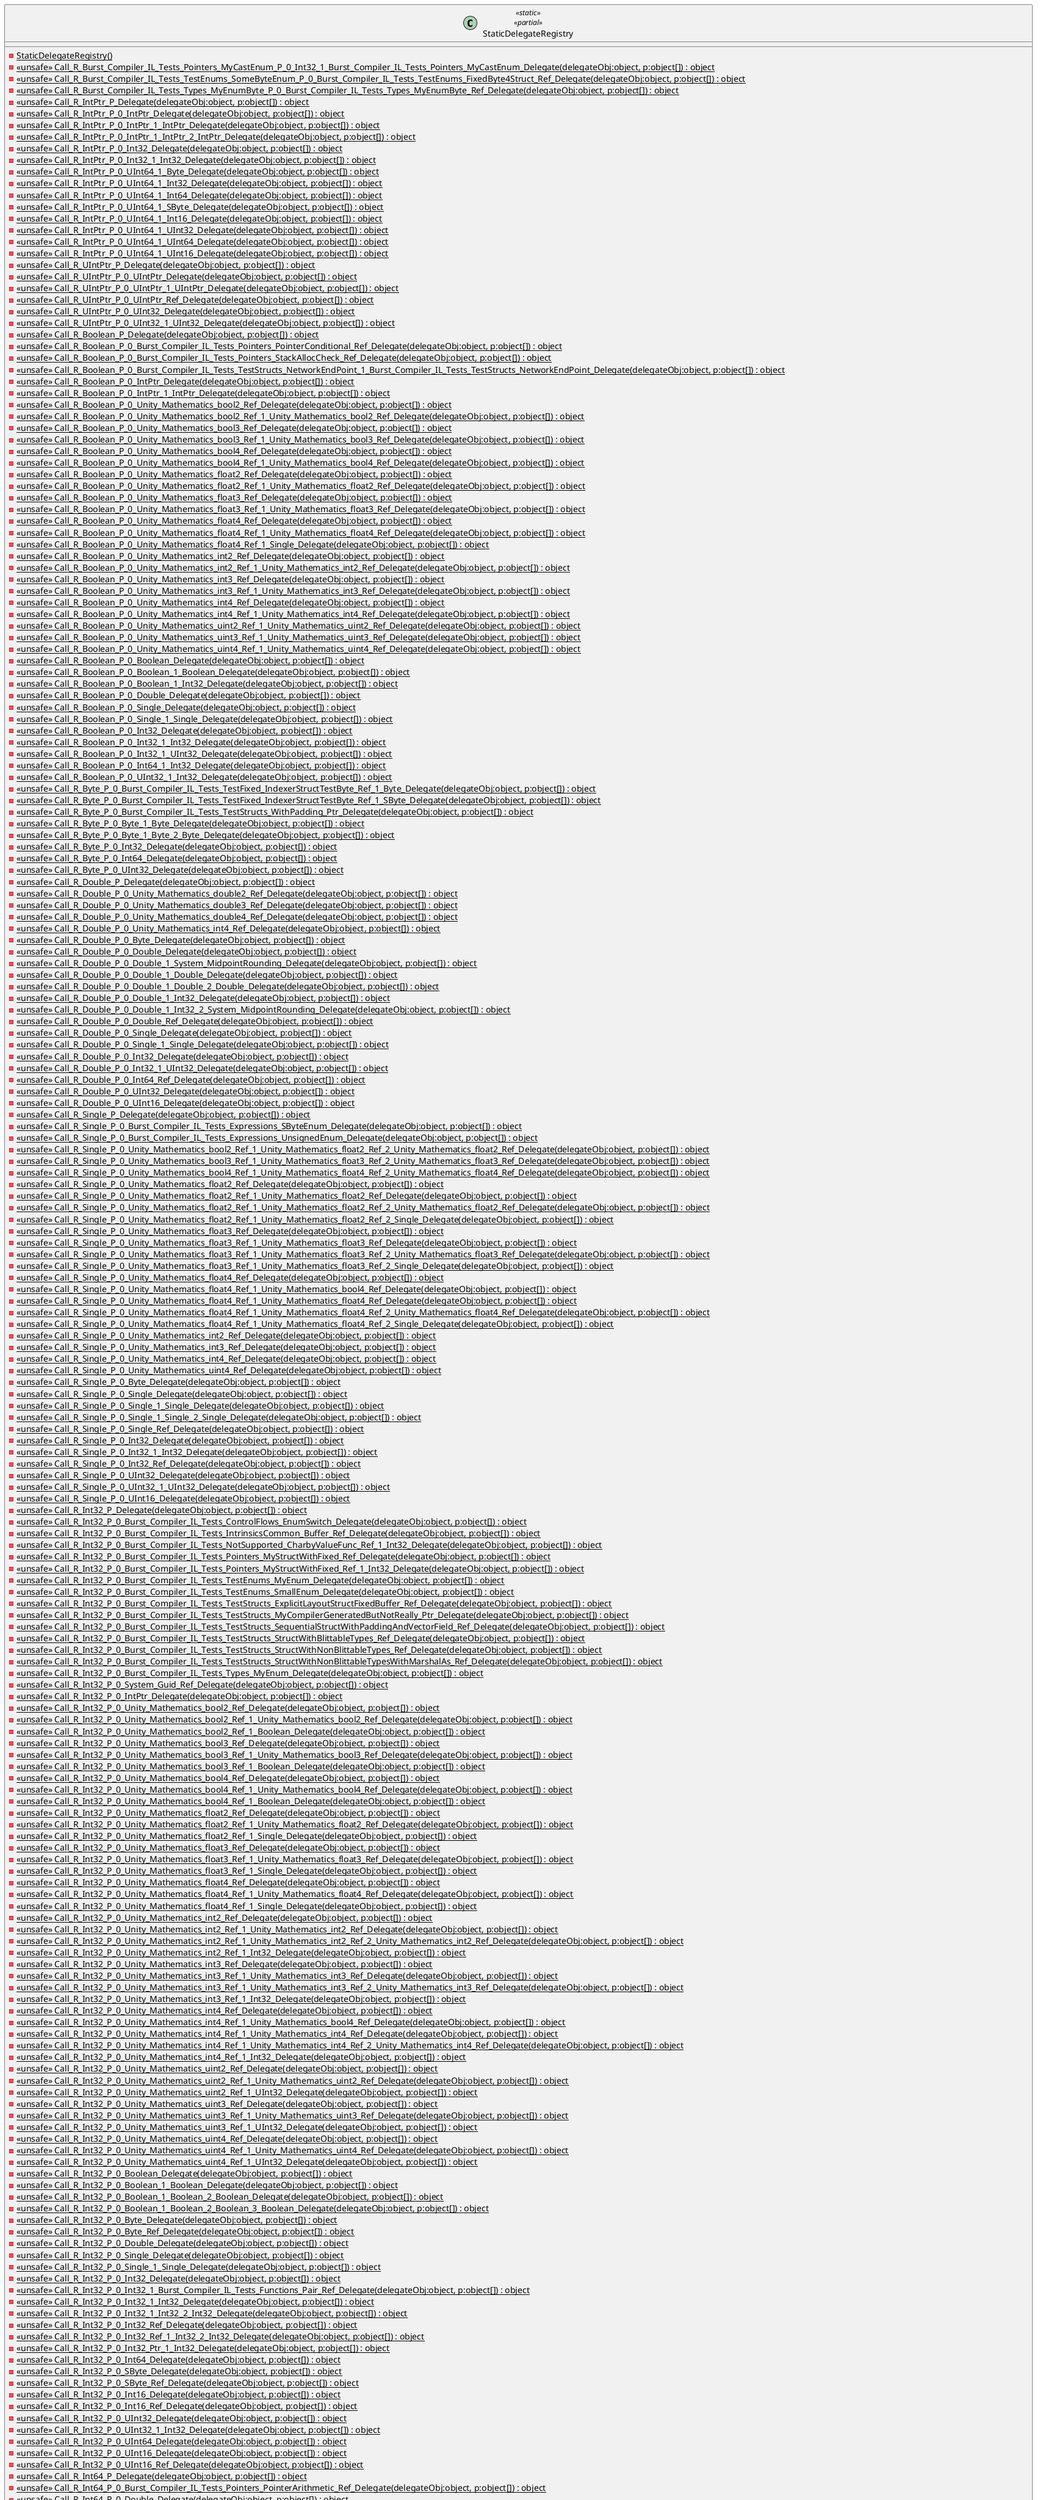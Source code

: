 @startuml
class StaticDelegateRegistry <<static>> <<partial>> {
    {static} - StaticDelegateRegistry()
    - <<unsafe>> {static} Call_R_Burst_Compiler_IL_Tests_Pointers_MyCastEnum_P_0_Int32_1_Burst_Compiler_IL_Tests_Pointers_MyCastEnum_Delegate(delegateObj:object, p:object[]) : object
    - <<unsafe>> {static} Call_R_Burst_Compiler_IL_Tests_TestEnums_SomeByteEnum_P_0_Burst_Compiler_IL_Tests_TestEnums_FixedByte4Struct_Ref_Delegate(delegateObj:object, p:object[]) : object
    - <<unsafe>> {static} Call_R_Burst_Compiler_IL_Tests_Types_MyEnumByte_P_0_Burst_Compiler_IL_Tests_Types_MyEnumByte_Ref_Delegate(delegateObj:object, p:object[]) : object
    - <<unsafe>> {static} Call_R_IntPtr_P_Delegate(delegateObj:object, p:object[]) : object
    - <<unsafe>> {static} Call_R_IntPtr_P_0_IntPtr_Delegate(delegateObj:object, p:object[]) : object
    - <<unsafe>> {static} Call_R_IntPtr_P_0_IntPtr_1_IntPtr_Delegate(delegateObj:object, p:object[]) : object
    - <<unsafe>> {static} Call_R_IntPtr_P_0_IntPtr_1_IntPtr_2_IntPtr_Delegate(delegateObj:object, p:object[]) : object
    - <<unsafe>> {static} Call_R_IntPtr_P_0_Int32_Delegate(delegateObj:object, p:object[]) : object
    - <<unsafe>> {static} Call_R_IntPtr_P_0_Int32_1_Int32_Delegate(delegateObj:object, p:object[]) : object
    - <<unsafe>> {static} Call_R_IntPtr_P_0_UInt64_1_Byte_Delegate(delegateObj:object, p:object[]) : object
    - <<unsafe>> {static} Call_R_IntPtr_P_0_UInt64_1_Int32_Delegate(delegateObj:object, p:object[]) : object
    - <<unsafe>> {static} Call_R_IntPtr_P_0_UInt64_1_Int64_Delegate(delegateObj:object, p:object[]) : object
    - <<unsafe>> {static} Call_R_IntPtr_P_0_UInt64_1_SByte_Delegate(delegateObj:object, p:object[]) : object
    - <<unsafe>> {static} Call_R_IntPtr_P_0_UInt64_1_Int16_Delegate(delegateObj:object, p:object[]) : object
    - <<unsafe>> {static} Call_R_IntPtr_P_0_UInt64_1_UInt32_Delegate(delegateObj:object, p:object[]) : object
    - <<unsafe>> {static} Call_R_IntPtr_P_0_UInt64_1_UInt64_Delegate(delegateObj:object, p:object[]) : object
    - <<unsafe>> {static} Call_R_IntPtr_P_0_UInt64_1_UInt16_Delegate(delegateObj:object, p:object[]) : object
    - <<unsafe>> {static} Call_R_UIntPtr_P_Delegate(delegateObj:object, p:object[]) : object
    - <<unsafe>> {static} Call_R_UIntPtr_P_0_UIntPtr_Delegate(delegateObj:object, p:object[]) : object
    - <<unsafe>> {static} Call_R_UIntPtr_P_0_UIntPtr_1_UIntPtr_Delegate(delegateObj:object, p:object[]) : object
    - <<unsafe>> {static} Call_R_UIntPtr_P_0_UIntPtr_Ref_Delegate(delegateObj:object, p:object[]) : object
    - <<unsafe>> {static} Call_R_UIntPtr_P_0_UInt32_Delegate(delegateObj:object, p:object[]) : object
    - <<unsafe>> {static} Call_R_UIntPtr_P_0_UInt32_1_UInt32_Delegate(delegateObj:object, p:object[]) : object
    - <<unsafe>> {static} Call_R_Boolean_P_Delegate(delegateObj:object, p:object[]) : object
    - <<unsafe>> {static} Call_R_Boolean_P_0_Burst_Compiler_IL_Tests_Pointers_PointerConditional_Ref_Delegate(delegateObj:object, p:object[]) : object
    - <<unsafe>> {static} Call_R_Boolean_P_0_Burst_Compiler_IL_Tests_Pointers_StackAllocCheck_Ref_Delegate(delegateObj:object, p:object[]) : object
    - <<unsafe>> {static} Call_R_Boolean_P_0_Burst_Compiler_IL_Tests_TestStructs_NetworkEndPoint_1_Burst_Compiler_IL_Tests_TestStructs_NetworkEndPoint_Delegate(delegateObj:object, p:object[]) : object
    - <<unsafe>> {static} Call_R_Boolean_P_0_IntPtr_Delegate(delegateObj:object, p:object[]) : object
    - <<unsafe>> {static} Call_R_Boolean_P_0_IntPtr_1_IntPtr_Delegate(delegateObj:object, p:object[]) : object
    - <<unsafe>> {static} Call_R_Boolean_P_0_Unity_Mathematics_bool2_Ref_Delegate(delegateObj:object, p:object[]) : object
    - <<unsafe>> {static} Call_R_Boolean_P_0_Unity_Mathematics_bool2_Ref_1_Unity_Mathematics_bool2_Ref_Delegate(delegateObj:object, p:object[]) : object
    - <<unsafe>> {static} Call_R_Boolean_P_0_Unity_Mathematics_bool3_Ref_Delegate(delegateObj:object, p:object[]) : object
    - <<unsafe>> {static} Call_R_Boolean_P_0_Unity_Mathematics_bool3_Ref_1_Unity_Mathematics_bool3_Ref_Delegate(delegateObj:object, p:object[]) : object
    - <<unsafe>> {static} Call_R_Boolean_P_0_Unity_Mathematics_bool4_Ref_Delegate(delegateObj:object, p:object[]) : object
    - <<unsafe>> {static} Call_R_Boolean_P_0_Unity_Mathematics_bool4_Ref_1_Unity_Mathematics_bool4_Ref_Delegate(delegateObj:object, p:object[]) : object
    - <<unsafe>> {static} Call_R_Boolean_P_0_Unity_Mathematics_float2_Ref_Delegate(delegateObj:object, p:object[]) : object
    - <<unsafe>> {static} Call_R_Boolean_P_0_Unity_Mathematics_float2_Ref_1_Unity_Mathematics_float2_Ref_Delegate(delegateObj:object, p:object[]) : object
    - <<unsafe>> {static} Call_R_Boolean_P_0_Unity_Mathematics_float3_Ref_Delegate(delegateObj:object, p:object[]) : object
    - <<unsafe>> {static} Call_R_Boolean_P_0_Unity_Mathematics_float3_Ref_1_Unity_Mathematics_float3_Ref_Delegate(delegateObj:object, p:object[]) : object
    - <<unsafe>> {static} Call_R_Boolean_P_0_Unity_Mathematics_float4_Ref_Delegate(delegateObj:object, p:object[]) : object
    - <<unsafe>> {static} Call_R_Boolean_P_0_Unity_Mathematics_float4_Ref_1_Unity_Mathematics_float4_Ref_Delegate(delegateObj:object, p:object[]) : object
    - <<unsafe>> {static} Call_R_Boolean_P_0_Unity_Mathematics_float4_Ref_1_Single_Delegate(delegateObj:object, p:object[]) : object
    - <<unsafe>> {static} Call_R_Boolean_P_0_Unity_Mathematics_int2_Ref_Delegate(delegateObj:object, p:object[]) : object
    - <<unsafe>> {static} Call_R_Boolean_P_0_Unity_Mathematics_int2_Ref_1_Unity_Mathematics_int2_Ref_Delegate(delegateObj:object, p:object[]) : object
    - <<unsafe>> {static} Call_R_Boolean_P_0_Unity_Mathematics_int3_Ref_Delegate(delegateObj:object, p:object[]) : object
    - <<unsafe>> {static} Call_R_Boolean_P_0_Unity_Mathematics_int3_Ref_1_Unity_Mathematics_int3_Ref_Delegate(delegateObj:object, p:object[]) : object
    - <<unsafe>> {static} Call_R_Boolean_P_0_Unity_Mathematics_int4_Ref_Delegate(delegateObj:object, p:object[]) : object
    - <<unsafe>> {static} Call_R_Boolean_P_0_Unity_Mathematics_int4_Ref_1_Unity_Mathematics_int4_Ref_Delegate(delegateObj:object, p:object[]) : object
    - <<unsafe>> {static} Call_R_Boolean_P_0_Unity_Mathematics_uint2_Ref_1_Unity_Mathematics_uint2_Ref_Delegate(delegateObj:object, p:object[]) : object
    - <<unsafe>> {static} Call_R_Boolean_P_0_Unity_Mathematics_uint3_Ref_1_Unity_Mathematics_uint3_Ref_Delegate(delegateObj:object, p:object[]) : object
    - <<unsafe>> {static} Call_R_Boolean_P_0_Unity_Mathematics_uint4_Ref_1_Unity_Mathematics_uint4_Ref_Delegate(delegateObj:object, p:object[]) : object
    - <<unsafe>> {static} Call_R_Boolean_P_0_Boolean_Delegate(delegateObj:object, p:object[]) : object
    - <<unsafe>> {static} Call_R_Boolean_P_0_Boolean_1_Boolean_Delegate(delegateObj:object, p:object[]) : object
    - <<unsafe>> {static} Call_R_Boolean_P_0_Boolean_1_Int32_Delegate(delegateObj:object, p:object[]) : object
    - <<unsafe>> {static} Call_R_Boolean_P_0_Double_Delegate(delegateObj:object, p:object[]) : object
    - <<unsafe>> {static} Call_R_Boolean_P_0_Single_Delegate(delegateObj:object, p:object[]) : object
    - <<unsafe>> {static} Call_R_Boolean_P_0_Single_1_Single_Delegate(delegateObj:object, p:object[]) : object
    - <<unsafe>> {static} Call_R_Boolean_P_0_Int32_Delegate(delegateObj:object, p:object[]) : object
    - <<unsafe>> {static} Call_R_Boolean_P_0_Int32_1_Int32_Delegate(delegateObj:object, p:object[]) : object
    - <<unsafe>> {static} Call_R_Boolean_P_0_Int32_1_UInt32_Delegate(delegateObj:object, p:object[]) : object
    - <<unsafe>> {static} Call_R_Boolean_P_0_Int64_1_Int32_Delegate(delegateObj:object, p:object[]) : object
    - <<unsafe>> {static} Call_R_Boolean_P_0_UInt32_1_Int32_Delegate(delegateObj:object, p:object[]) : object
    - <<unsafe>> {static} Call_R_Byte_P_0_Burst_Compiler_IL_Tests_TestFixed_IndexerStructTestByte_Ref_1_Byte_Delegate(delegateObj:object, p:object[]) : object
    - <<unsafe>> {static} Call_R_Byte_P_0_Burst_Compiler_IL_Tests_TestFixed_IndexerStructTestByte_Ref_1_SByte_Delegate(delegateObj:object, p:object[]) : object
    - <<unsafe>> {static} Call_R_Byte_P_0_Burst_Compiler_IL_Tests_TestStructs_WithPadding_Ptr_Delegate(delegateObj:object, p:object[]) : object
    - <<unsafe>> {static} Call_R_Byte_P_0_Byte_1_Byte_Delegate(delegateObj:object, p:object[]) : object
    - <<unsafe>> {static} Call_R_Byte_P_0_Byte_1_Byte_2_Byte_Delegate(delegateObj:object, p:object[]) : object
    - <<unsafe>> {static} Call_R_Byte_P_0_Int32_Delegate(delegateObj:object, p:object[]) : object
    - <<unsafe>> {static} Call_R_Byte_P_0_Int64_Delegate(delegateObj:object, p:object[]) : object
    - <<unsafe>> {static} Call_R_Byte_P_0_UInt32_Delegate(delegateObj:object, p:object[]) : object
    - <<unsafe>> {static} Call_R_Double_P_Delegate(delegateObj:object, p:object[]) : object
    - <<unsafe>> {static} Call_R_Double_P_0_Unity_Mathematics_double2_Ref_Delegate(delegateObj:object, p:object[]) : object
    - <<unsafe>> {static} Call_R_Double_P_0_Unity_Mathematics_double3_Ref_Delegate(delegateObj:object, p:object[]) : object
    - <<unsafe>> {static} Call_R_Double_P_0_Unity_Mathematics_double4_Ref_Delegate(delegateObj:object, p:object[]) : object
    - <<unsafe>> {static} Call_R_Double_P_0_Unity_Mathematics_int4_Ref_Delegate(delegateObj:object, p:object[]) : object
    - <<unsafe>> {static} Call_R_Double_P_0_Byte_Delegate(delegateObj:object, p:object[]) : object
    - <<unsafe>> {static} Call_R_Double_P_0_Double_Delegate(delegateObj:object, p:object[]) : object
    - <<unsafe>> {static} Call_R_Double_P_0_Double_1_System_MidpointRounding_Delegate(delegateObj:object, p:object[]) : object
    - <<unsafe>> {static} Call_R_Double_P_0_Double_1_Double_Delegate(delegateObj:object, p:object[]) : object
    - <<unsafe>> {static} Call_R_Double_P_0_Double_1_Double_2_Double_Delegate(delegateObj:object, p:object[]) : object
    - <<unsafe>> {static} Call_R_Double_P_0_Double_1_Int32_Delegate(delegateObj:object, p:object[]) : object
    - <<unsafe>> {static} Call_R_Double_P_0_Double_1_Int32_2_System_MidpointRounding_Delegate(delegateObj:object, p:object[]) : object
    - <<unsafe>> {static} Call_R_Double_P_0_Double_Ref_Delegate(delegateObj:object, p:object[]) : object
    - <<unsafe>> {static} Call_R_Double_P_0_Single_Delegate(delegateObj:object, p:object[]) : object
    - <<unsafe>> {static} Call_R_Double_P_0_Single_1_Single_Delegate(delegateObj:object, p:object[]) : object
    - <<unsafe>> {static} Call_R_Double_P_0_Int32_Delegate(delegateObj:object, p:object[]) : object
    - <<unsafe>> {static} Call_R_Double_P_0_Int32_1_UInt32_Delegate(delegateObj:object, p:object[]) : object
    - <<unsafe>> {static} Call_R_Double_P_0_Int64_Ref_Delegate(delegateObj:object, p:object[]) : object
    - <<unsafe>> {static} Call_R_Double_P_0_UInt32_Delegate(delegateObj:object, p:object[]) : object
    - <<unsafe>> {static} Call_R_Double_P_0_UInt16_Delegate(delegateObj:object, p:object[]) : object
    - <<unsafe>> {static} Call_R_Single_P_Delegate(delegateObj:object, p:object[]) : object
    - <<unsafe>> {static} Call_R_Single_P_0_Burst_Compiler_IL_Tests_Expressions_SByteEnum_Delegate(delegateObj:object, p:object[]) : object
    - <<unsafe>> {static} Call_R_Single_P_0_Burst_Compiler_IL_Tests_Expressions_UnsignedEnum_Delegate(delegateObj:object, p:object[]) : object
    - <<unsafe>> {static} Call_R_Single_P_0_Unity_Mathematics_bool2_Ref_1_Unity_Mathematics_float2_Ref_2_Unity_Mathematics_float2_Ref_Delegate(delegateObj:object, p:object[]) : object
    - <<unsafe>> {static} Call_R_Single_P_0_Unity_Mathematics_bool3_Ref_1_Unity_Mathematics_float3_Ref_2_Unity_Mathematics_float3_Ref_Delegate(delegateObj:object, p:object[]) : object
    - <<unsafe>> {static} Call_R_Single_P_0_Unity_Mathematics_bool4_Ref_1_Unity_Mathematics_float4_Ref_2_Unity_Mathematics_float4_Ref_Delegate(delegateObj:object, p:object[]) : object
    - <<unsafe>> {static} Call_R_Single_P_0_Unity_Mathematics_float2_Ref_Delegate(delegateObj:object, p:object[]) : object
    - <<unsafe>> {static} Call_R_Single_P_0_Unity_Mathematics_float2_Ref_1_Unity_Mathematics_float2_Ref_Delegate(delegateObj:object, p:object[]) : object
    - <<unsafe>> {static} Call_R_Single_P_0_Unity_Mathematics_float2_Ref_1_Unity_Mathematics_float2_Ref_2_Unity_Mathematics_float2_Ref_Delegate(delegateObj:object, p:object[]) : object
    - <<unsafe>> {static} Call_R_Single_P_0_Unity_Mathematics_float2_Ref_1_Unity_Mathematics_float2_Ref_2_Single_Delegate(delegateObj:object, p:object[]) : object
    - <<unsafe>> {static} Call_R_Single_P_0_Unity_Mathematics_float3_Ref_Delegate(delegateObj:object, p:object[]) : object
    - <<unsafe>> {static} Call_R_Single_P_0_Unity_Mathematics_float3_Ref_1_Unity_Mathematics_float3_Ref_Delegate(delegateObj:object, p:object[]) : object
    - <<unsafe>> {static} Call_R_Single_P_0_Unity_Mathematics_float3_Ref_1_Unity_Mathematics_float3_Ref_2_Unity_Mathematics_float3_Ref_Delegate(delegateObj:object, p:object[]) : object
    - <<unsafe>> {static} Call_R_Single_P_0_Unity_Mathematics_float3_Ref_1_Unity_Mathematics_float3_Ref_2_Single_Delegate(delegateObj:object, p:object[]) : object
    - <<unsafe>> {static} Call_R_Single_P_0_Unity_Mathematics_float4_Ref_Delegate(delegateObj:object, p:object[]) : object
    - <<unsafe>> {static} Call_R_Single_P_0_Unity_Mathematics_float4_Ref_1_Unity_Mathematics_bool4_Ref_Delegate(delegateObj:object, p:object[]) : object
    - <<unsafe>> {static} Call_R_Single_P_0_Unity_Mathematics_float4_Ref_1_Unity_Mathematics_float4_Ref_Delegate(delegateObj:object, p:object[]) : object
    - <<unsafe>> {static} Call_R_Single_P_0_Unity_Mathematics_float4_Ref_1_Unity_Mathematics_float4_Ref_2_Unity_Mathematics_float4_Ref_Delegate(delegateObj:object, p:object[]) : object
    - <<unsafe>> {static} Call_R_Single_P_0_Unity_Mathematics_float4_Ref_1_Unity_Mathematics_float4_Ref_2_Single_Delegate(delegateObj:object, p:object[]) : object
    - <<unsafe>> {static} Call_R_Single_P_0_Unity_Mathematics_int2_Ref_Delegate(delegateObj:object, p:object[]) : object
    - <<unsafe>> {static} Call_R_Single_P_0_Unity_Mathematics_int3_Ref_Delegate(delegateObj:object, p:object[]) : object
    - <<unsafe>> {static} Call_R_Single_P_0_Unity_Mathematics_int4_Ref_Delegate(delegateObj:object, p:object[]) : object
    - <<unsafe>> {static} Call_R_Single_P_0_Unity_Mathematics_uint4_Ref_Delegate(delegateObj:object, p:object[]) : object
    - <<unsafe>> {static} Call_R_Single_P_0_Byte_Delegate(delegateObj:object, p:object[]) : object
    - <<unsafe>> {static} Call_R_Single_P_0_Single_Delegate(delegateObj:object, p:object[]) : object
    - <<unsafe>> {static} Call_R_Single_P_0_Single_1_Single_Delegate(delegateObj:object, p:object[]) : object
    - <<unsafe>> {static} Call_R_Single_P_0_Single_1_Single_2_Single_Delegate(delegateObj:object, p:object[]) : object
    - <<unsafe>> {static} Call_R_Single_P_0_Single_Ref_Delegate(delegateObj:object, p:object[]) : object
    - <<unsafe>> {static} Call_R_Single_P_0_Int32_Delegate(delegateObj:object, p:object[]) : object
    - <<unsafe>> {static} Call_R_Single_P_0_Int32_1_Int32_Delegate(delegateObj:object, p:object[]) : object
    - <<unsafe>> {static} Call_R_Single_P_0_Int32_Ref_Delegate(delegateObj:object, p:object[]) : object
    - <<unsafe>> {static} Call_R_Single_P_0_UInt32_Delegate(delegateObj:object, p:object[]) : object
    - <<unsafe>> {static} Call_R_Single_P_0_UInt32_1_UInt32_Delegate(delegateObj:object, p:object[]) : object
    - <<unsafe>> {static} Call_R_Single_P_0_UInt16_Delegate(delegateObj:object, p:object[]) : object
    - <<unsafe>> {static} Call_R_Int32_P_Delegate(delegateObj:object, p:object[]) : object
    - <<unsafe>> {static} Call_R_Int32_P_0_Burst_Compiler_IL_Tests_ControlFlows_EnumSwitch_Delegate(delegateObj:object, p:object[]) : object
    - <<unsafe>> {static} Call_R_Int32_P_0_Burst_Compiler_IL_Tests_IntrinsicsCommon_Buffer_Ref_Delegate(delegateObj:object, p:object[]) : object
    - <<unsafe>> {static} Call_R_Int32_P_0_Burst_Compiler_IL_Tests_NotSupported_CharbyValueFunc_Ref_1_Int32_Delegate(delegateObj:object, p:object[]) : object
    - <<unsafe>> {static} Call_R_Int32_P_0_Burst_Compiler_IL_Tests_Pointers_MyStructWithFixed_Ref_Delegate(delegateObj:object, p:object[]) : object
    - <<unsafe>> {static} Call_R_Int32_P_0_Burst_Compiler_IL_Tests_Pointers_MyStructWithFixed_Ref_1_Int32_Delegate(delegateObj:object, p:object[]) : object
    - <<unsafe>> {static} Call_R_Int32_P_0_Burst_Compiler_IL_Tests_TestEnums_MyEnum_Delegate(delegateObj:object, p:object[]) : object
    - <<unsafe>> {static} Call_R_Int32_P_0_Burst_Compiler_IL_Tests_TestEnums_SmallEnum_Delegate(delegateObj:object, p:object[]) : object
    - <<unsafe>> {static} Call_R_Int32_P_0_Burst_Compiler_IL_Tests_TestStructs_ExplicitLayoutStructFixedBuffer_Ref_Delegate(delegateObj:object, p:object[]) : object
    - <<unsafe>> {static} Call_R_Int32_P_0_Burst_Compiler_IL_Tests_TestStructs_MyCompilerGeneratedButNotReally_Ptr_Delegate(delegateObj:object, p:object[]) : object
    - <<unsafe>> {static} Call_R_Int32_P_0_Burst_Compiler_IL_Tests_TestStructs_SequentialStructWithPaddingAndVectorField_Ref_Delegate(delegateObj:object, p:object[]) : object
    - <<unsafe>> {static} Call_R_Int32_P_0_Burst_Compiler_IL_Tests_TestStructs_StructWithBlittableTypes_Ref_Delegate(delegateObj:object, p:object[]) : object
    - <<unsafe>> {static} Call_R_Int32_P_0_Burst_Compiler_IL_Tests_TestStructs_StructWithNonBlittableTypes_Ref_Delegate(delegateObj:object, p:object[]) : object
    - <<unsafe>> {static} Call_R_Int32_P_0_Burst_Compiler_IL_Tests_TestStructs_StructWithNonBlittableTypesWithMarshalAs_Ref_Delegate(delegateObj:object, p:object[]) : object
    - <<unsafe>> {static} Call_R_Int32_P_0_Burst_Compiler_IL_Tests_Types_MyEnum_Delegate(delegateObj:object, p:object[]) : object
    - <<unsafe>> {static} Call_R_Int32_P_0_System_Guid_Ref_Delegate(delegateObj:object, p:object[]) : object
    - <<unsafe>> {static} Call_R_Int32_P_0_IntPtr_Delegate(delegateObj:object, p:object[]) : object
    - <<unsafe>> {static} Call_R_Int32_P_0_Unity_Mathematics_bool2_Ref_Delegate(delegateObj:object, p:object[]) : object
    - <<unsafe>> {static} Call_R_Int32_P_0_Unity_Mathematics_bool2_Ref_1_Unity_Mathematics_bool2_Ref_Delegate(delegateObj:object, p:object[]) : object
    - <<unsafe>> {static} Call_R_Int32_P_0_Unity_Mathematics_bool2_Ref_1_Boolean_Delegate(delegateObj:object, p:object[]) : object
    - <<unsafe>> {static} Call_R_Int32_P_0_Unity_Mathematics_bool3_Ref_Delegate(delegateObj:object, p:object[]) : object
    - <<unsafe>> {static} Call_R_Int32_P_0_Unity_Mathematics_bool3_Ref_1_Unity_Mathematics_bool3_Ref_Delegate(delegateObj:object, p:object[]) : object
    - <<unsafe>> {static} Call_R_Int32_P_0_Unity_Mathematics_bool3_Ref_1_Boolean_Delegate(delegateObj:object, p:object[]) : object
    - <<unsafe>> {static} Call_R_Int32_P_0_Unity_Mathematics_bool4_Ref_Delegate(delegateObj:object, p:object[]) : object
    - <<unsafe>> {static} Call_R_Int32_P_0_Unity_Mathematics_bool4_Ref_1_Unity_Mathematics_bool4_Ref_Delegate(delegateObj:object, p:object[]) : object
    - <<unsafe>> {static} Call_R_Int32_P_0_Unity_Mathematics_bool4_Ref_1_Boolean_Delegate(delegateObj:object, p:object[]) : object
    - <<unsafe>> {static} Call_R_Int32_P_0_Unity_Mathematics_float2_Ref_Delegate(delegateObj:object, p:object[]) : object
    - <<unsafe>> {static} Call_R_Int32_P_0_Unity_Mathematics_float2_Ref_1_Unity_Mathematics_float2_Ref_Delegate(delegateObj:object, p:object[]) : object
    - <<unsafe>> {static} Call_R_Int32_P_0_Unity_Mathematics_float2_Ref_1_Single_Delegate(delegateObj:object, p:object[]) : object
    - <<unsafe>> {static} Call_R_Int32_P_0_Unity_Mathematics_float3_Ref_Delegate(delegateObj:object, p:object[]) : object
    - <<unsafe>> {static} Call_R_Int32_P_0_Unity_Mathematics_float3_Ref_1_Unity_Mathematics_float3_Ref_Delegate(delegateObj:object, p:object[]) : object
    - <<unsafe>> {static} Call_R_Int32_P_0_Unity_Mathematics_float3_Ref_1_Single_Delegate(delegateObj:object, p:object[]) : object
    - <<unsafe>> {static} Call_R_Int32_P_0_Unity_Mathematics_float4_Ref_Delegate(delegateObj:object, p:object[]) : object
    - <<unsafe>> {static} Call_R_Int32_P_0_Unity_Mathematics_float4_Ref_1_Unity_Mathematics_float4_Ref_Delegate(delegateObj:object, p:object[]) : object
    - <<unsafe>> {static} Call_R_Int32_P_0_Unity_Mathematics_float4_Ref_1_Single_Delegate(delegateObj:object, p:object[]) : object
    - <<unsafe>> {static} Call_R_Int32_P_0_Unity_Mathematics_int2_Ref_Delegate(delegateObj:object, p:object[]) : object
    - <<unsafe>> {static} Call_R_Int32_P_0_Unity_Mathematics_int2_Ref_1_Unity_Mathematics_int2_Ref_Delegate(delegateObj:object, p:object[]) : object
    - <<unsafe>> {static} Call_R_Int32_P_0_Unity_Mathematics_int2_Ref_1_Unity_Mathematics_int2_Ref_2_Unity_Mathematics_int2_Ref_Delegate(delegateObj:object, p:object[]) : object
    - <<unsafe>> {static} Call_R_Int32_P_0_Unity_Mathematics_int2_Ref_1_Int32_Delegate(delegateObj:object, p:object[]) : object
    - <<unsafe>> {static} Call_R_Int32_P_0_Unity_Mathematics_int3_Ref_Delegate(delegateObj:object, p:object[]) : object
    - <<unsafe>> {static} Call_R_Int32_P_0_Unity_Mathematics_int3_Ref_1_Unity_Mathematics_int3_Ref_Delegate(delegateObj:object, p:object[]) : object
    - <<unsafe>> {static} Call_R_Int32_P_0_Unity_Mathematics_int3_Ref_1_Unity_Mathematics_int3_Ref_2_Unity_Mathematics_int3_Ref_Delegate(delegateObj:object, p:object[]) : object
    - <<unsafe>> {static} Call_R_Int32_P_0_Unity_Mathematics_int3_Ref_1_Int32_Delegate(delegateObj:object, p:object[]) : object
    - <<unsafe>> {static} Call_R_Int32_P_0_Unity_Mathematics_int4_Ref_Delegate(delegateObj:object, p:object[]) : object
    - <<unsafe>> {static} Call_R_Int32_P_0_Unity_Mathematics_int4_Ref_1_Unity_Mathematics_bool4_Ref_Delegate(delegateObj:object, p:object[]) : object
    - <<unsafe>> {static} Call_R_Int32_P_0_Unity_Mathematics_int4_Ref_1_Unity_Mathematics_int4_Ref_Delegate(delegateObj:object, p:object[]) : object
    - <<unsafe>> {static} Call_R_Int32_P_0_Unity_Mathematics_int4_Ref_1_Unity_Mathematics_int4_Ref_2_Unity_Mathematics_int4_Ref_Delegate(delegateObj:object, p:object[]) : object
    - <<unsafe>> {static} Call_R_Int32_P_0_Unity_Mathematics_int4_Ref_1_Int32_Delegate(delegateObj:object, p:object[]) : object
    - <<unsafe>> {static} Call_R_Int32_P_0_Unity_Mathematics_uint2_Ref_Delegate(delegateObj:object, p:object[]) : object
    - <<unsafe>> {static} Call_R_Int32_P_0_Unity_Mathematics_uint2_Ref_1_Unity_Mathematics_uint2_Ref_Delegate(delegateObj:object, p:object[]) : object
    - <<unsafe>> {static} Call_R_Int32_P_0_Unity_Mathematics_uint2_Ref_1_UInt32_Delegate(delegateObj:object, p:object[]) : object
    - <<unsafe>> {static} Call_R_Int32_P_0_Unity_Mathematics_uint3_Ref_Delegate(delegateObj:object, p:object[]) : object
    - <<unsafe>> {static} Call_R_Int32_P_0_Unity_Mathematics_uint3_Ref_1_Unity_Mathematics_uint3_Ref_Delegate(delegateObj:object, p:object[]) : object
    - <<unsafe>> {static} Call_R_Int32_P_0_Unity_Mathematics_uint3_Ref_1_UInt32_Delegate(delegateObj:object, p:object[]) : object
    - <<unsafe>> {static} Call_R_Int32_P_0_Unity_Mathematics_uint4_Ref_Delegate(delegateObj:object, p:object[]) : object
    - <<unsafe>> {static} Call_R_Int32_P_0_Unity_Mathematics_uint4_Ref_1_Unity_Mathematics_uint4_Ref_Delegate(delegateObj:object, p:object[]) : object
    - <<unsafe>> {static} Call_R_Int32_P_0_Unity_Mathematics_uint4_Ref_1_UInt32_Delegate(delegateObj:object, p:object[]) : object
    - <<unsafe>> {static} Call_R_Int32_P_0_Boolean_Delegate(delegateObj:object, p:object[]) : object
    - <<unsafe>> {static} Call_R_Int32_P_0_Boolean_1_Boolean_Delegate(delegateObj:object, p:object[]) : object
    - <<unsafe>> {static} Call_R_Int32_P_0_Boolean_1_Boolean_2_Boolean_Delegate(delegateObj:object, p:object[]) : object
    - <<unsafe>> {static} Call_R_Int32_P_0_Boolean_1_Boolean_2_Boolean_3_Boolean_Delegate(delegateObj:object, p:object[]) : object
    - <<unsafe>> {static} Call_R_Int32_P_0_Byte_Delegate(delegateObj:object, p:object[]) : object
    - <<unsafe>> {static} Call_R_Int32_P_0_Byte_Ref_Delegate(delegateObj:object, p:object[]) : object
    - <<unsafe>> {static} Call_R_Int32_P_0_Double_Delegate(delegateObj:object, p:object[]) : object
    - <<unsafe>> {static} Call_R_Int32_P_0_Single_Delegate(delegateObj:object, p:object[]) : object
    - <<unsafe>> {static} Call_R_Int32_P_0_Single_1_Single_Delegate(delegateObj:object, p:object[]) : object
    - <<unsafe>> {static} Call_R_Int32_P_0_Int32_Delegate(delegateObj:object, p:object[]) : object
    - <<unsafe>> {static} Call_R_Int32_P_0_Int32_1_Burst_Compiler_IL_Tests_Functions_Pair_Ref_Delegate(delegateObj:object, p:object[]) : object
    - <<unsafe>> {static} Call_R_Int32_P_0_Int32_1_Int32_Delegate(delegateObj:object, p:object[]) : object
    - <<unsafe>> {static} Call_R_Int32_P_0_Int32_1_Int32_2_Int32_Delegate(delegateObj:object, p:object[]) : object
    - <<unsafe>> {static} Call_R_Int32_P_0_Int32_Ref_Delegate(delegateObj:object, p:object[]) : object
    - <<unsafe>> {static} Call_R_Int32_P_0_Int32_Ref_1_Int32_2_Int32_Delegate(delegateObj:object, p:object[]) : object
    - <<unsafe>> {static} Call_R_Int32_P_0_Int32_Ptr_1_Int32_Delegate(delegateObj:object, p:object[]) : object
    - <<unsafe>> {static} Call_R_Int32_P_0_Int64_Delegate(delegateObj:object, p:object[]) : object
    - <<unsafe>> {static} Call_R_Int32_P_0_SByte_Delegate(delegateObj:object, p:object[]) : object
    - <<unsafe>> {static} Call_R_Int32_P_0_SByte_Ref_Delegate(delegateObj:object, p:object[]) : object
    - <<unsafe>> {static} Call_R_Int32_P_0_Int16_Delegate(delegateObj:object, p:object[]) : object
    - <<unsafe>> {static} Call_R_Int32_P_0_Int16_Ref_Delegate(delegateObj:object, p:object[]) : object
    - <<unsafe>> {static} Call_R_Int32_P_0_UInt32_Delegate(delegateObj:object, p:object[]) : object
    - <<unsafe>> {static} Call_R_Int32_P_0_UInt32_1_Int32_Delegate(delegateObj:object, p:object[]) : object
    - <<unsafe>> {static} Call_R_Int32_P_0_UInt64_Delegate(delegateObj:object, p:object[]) : object
    - <<unsafe>> {static} Call_R_Int32_P_0_UInt16_Delegate(delegateObj:object, p:object[]) : object
    - <<unsafe>> {static} Call_R_Int32_P_0_UInt16_Ref_Delegate(delegateObj:object, p:object[]) : object
    - <<unsafe>> {static} Call_R_Int64_P_Delegate(delegateObj:object, p:object[]) : object
    - <<unsafe>> {static} Call_R_Int64_P_0_Burst_Compiler_IL_Tests_Pointers_PointerArithmetic_Ref_Delegate(delegateObj:object, p:object[]) : object
    - <<unsafe>> {static} Call_R_Int64_P_0_Double_Delegate(delegateObj:object, p:object[]) : object
    - <<unsafe>> {static} Call_R_Int64_P_0_Int32_Delegate(delegateObj:object, p:object[]) : object
    - <<unsafe>> {static} Call_R_Int64_P_0_Int32_1_Int32_Delegate(delegateObj:object, p:object[]) : object
    - <<unsafe>> {static} Call_R_Int64_P_0_Int64_Delegate(delegateObj:object, p:object[]) : object
    - <<unsafe>> {static} Call_R_Int64_P_0_Int64_1_Int32_Delegate(delegateObj:object, p:object[]) : object
    - <<unsafe>> {static} Call_R_Int64_P_0_Int64_1_Int64_Delegate(delegateObj:object, p:object[]) : object
    - <<unsafe>> {static} Call_R_Int64_P_0_Int64_1_Int64_2_Int64_Delegate(delegateObj:object, p:object[]) : object
    - <<unsafe>> {static} Call_R_Int64_P_0_Int64_Ref_Delegate(delegateObj:object, p:object[]) : object
    - <<unsafe>> {static} Call_R_Int64_P_0_Int64_Ref_1_Int64_2_Int64_Delegate(delegateObj:object, p:object[]) : object
    - <<unsafe>> {static} Call_R_Int64_P_0_SByte_Delegate(delegateObj:object, p:object[]) : object
    - <<unsafe>> {static} Call_R_Int64_P_0_Int16_Delegate(delegateObj:object, p:object[]) : object
    - <<unsafe>> {static} Call_R_Int64_P_0_UInt32_Delegate(delegateObj:object, p:object[]) : object
    - <<unsafe>> {static} Call_R_Int64_P_0_UInt64_Delegate(delegateObj:object, p:object[]) : object
    - <<unsafe>> {static} Call_R_SByte_P_0_Burst_Compiler_IL_Tests_TestFixed_IndexerStructTestSByte_Ref_1_Byte_Delegate(delegateObj:object, p:object[]) : object
    - <<unsafe>> {static} Call_R_SByte_P_0_Burst_Compiler_IL_Tests_TestFixed_IndexerStructTestSByte_Ref_1_SByte_Delegate(delegateObj:object, p:object[]) : object
    - <<unsafe>> {static} Call_R_SByte_P_0_Int32_Delegate(delegateObj:object, p:object[]) : object
    - <<unsafe>> {static} Call_R_SByte_P_0_SByte_Delegate(delegateObj:object, p:object[]) : object
    - <<unsafe>> {static} Call_R_SByte_P_0_SByte_1_SByte_Delegate(delegateObj:object, p:object[]) : object
    - <<unsafe>> {static} Call_R_SByte_P_0_SByte_1_SByte_2_SByte_Delegate(delegateObj:object, p:object[]) : object
    - <<unsafe>> {static} Call_R_SByte_P_0_UInt32_Delegate(delegateObj:object, p:object[]) : object
    - <<unsafe>> {static} Call_R_Int16_P_0_Int32_Delegate(delegateObj:object, p:object[]) : object
    - <<unsafe>> {static} Call_R_Int16_P_0_Int16_Delegate(delegateObj:object, p:object[]) : object
    - <<unsafe>> {static} Call_R_Int16_P_0_Int16_1_Int16_Delegate(delegateObj:object, p:object[]) : object
    - <<unsafe>> {static} Call_R_Int16_P_0_Int16_1_Int16_2_Int16_Delegate(delegateObj:object, p:object[]) : object
    - <<unsafe>> {static} Call_R_Int16_P_0_UInt32_Delegate(delegateObj:object, p:object[]) : object
    - <<unsafe>> {static} Call_R_UInt32_P_Delegate(delegateObj:object, p:object[]) : object
    - <<unsafe>> {static} Call_R_UInt32_P_0_Unity_Mathematics_uint4_Ref_1_Unity_Mathematics_bool4_Ref_Delegate(delegateObj:object, p:object[]) : object
    - <<unsafe>> {static} Call_R_UInt32_P_0_Int32_Delegate(delegateObj:object, p:object[]) : object
    - <<unsafe>> {static} Call_R_UInt32_P_0_SByte_Delegate(delegateObj:object, p:object[]) : object
    - <<unsafe>> {static} Call_R_UInt32_P_0_UInt32_Delegate(delegateObj:object, p:object[]) : object
    - <<unsafe>> {static} Call_R_UInt32_P_0_UInt32_1_Int32_Delegate(delegateObj:object, p:object[]) : object
    - <<unsafe>> {static} Call_R_UInt32_P_0_UInt32_1_UInt32_Delegate(delegateObj:object, p:object[]) : object
    - <<unsafe>> {static} Call_R_UInt32_P_0_UInt32_1_UInt32_2_UInt32_Delegate(delegateObj:object, p:object[]) : object
    - <<unsafe>> {static} Call_R_UInt32_P_0_UInt32_Ref_Delegate(delegateObj:object, p:object[]) : object
    - <<unsafe>> {static} Call_R_UInt32_P_0_UInt64_Delegate(delegateObj:object, p:object[]) : object
    - <<unsafe>> {static} Call_R_UInt64_P_Delegate(delegateObj:object, p:object[]) : object
    - <<unsafe>> {static} Call_R_UInt64_P_0_Double_Delegate(delegateObj:object, p:object[]) : object
    - <<unsafe>> {static} Call_R_UInt64_P_0_Int32_Delegate(delegateObj:object, p:object[]) : object
    - <<unsafe>> {static} Call_R_UInt64_P_0_Int16_Delegate(delegateObj:object, p:object[]) : object
    - <<unsafe>> {static} Call_R_UInt64_P_0_UInt32_Delegate(delegateObj:object, p:object[]) : object
    - <<unsafe>> {static} Call_R_UInt64_P_0_UInt64_1_UInt64_Delegate(delegateObj:object, p:object[]) : object
    - <<unsafe>> {static} Call_R_UInt64_P_0_UInt64_1_UInt64_2_UInt64_Delegate(delegateObj:object, p:object[]) : object
    - <<unsafe>> {static} Call_R_UInt64_P_0_UInt64_Ref_Delegate(delegateObj:object, p:object[]) : object
    - <<unsafe>> {static} Call_R_UInt64_P_0_UInt64_Ptr_1_UInt64_2_UInt64_Delegate(delegateObj:object, p:object[]) : object
    - <<unsafe>> {static} Call_R_UInt16_P_0_Burst_Compiler_IL_Tests_TestFixed_SomeStruct_Ref_Delegate(delegateObj:object, p:object[]) : object
    - <<unsafe>> {static} Call_R_UInt16_P_0_Int32_Delegate(delegateObj:object, p:object[]) : object
    - <<unsafe>> {static} Call_R_UInt16_P_0_UInt32_Delegate(delegateObj:object, p:object[]) : object
    - <<unsafe>> {static} Call_R_UInt16_P_0_UInt16_1_UInt16_Delegate(delegateObj:object, p:object[]) : object
    - <<unsafe>> {static} Call_R_UInt16_P_0_UInt16_1_UInt16_2_UInt16_Delegate(delegateObj:object, p:object[]) : object
    - <<unsafe>> {static} Call_R_System_Void_P_Delegate(delegateObj:object, p:object[]) : object
    - <<unsafe>> {static} Call_R_System_Void_P_0_Burst_Compiler_IL_Tests_Aliasing_ContainerOfManyNoAliasFields_Ref_Delegate(delegateObj:object, p:object[]) : object
    - <<unsafe>> {static} Call_R_System_Void_P_0_Burst_Compiler_IL_Tests_Aliasing_DoesAliasWithSubStructPointersStruct_Ref_Delegate(delegateObj:object, p:object[]) : object
    - <<unsafe>> {static} Call_R_System_Void_P_0_Burst_Compiler_IL_Tests_Aliasing_LinkedList_Ref_Delegate(delegateObj:object, p:object[]) : object
    - <<unsafe>> {static} Call_R_System_Void_P_0_Burst_Compiler_IL_Tests_Aliasing_NoAliasField_Ref_Delegate(delegateObj:object, p:object[]) : object
    - <<unsafe>> {static} Call_R_System_Void_P_0_Burst_Compiler_IL_Tests_Aliasing_NoAliasField_Ref_1_Burst_Compiler_IL_Tests_Aliasing_NoAliasField_Ref_Delegate(delegateObj:object, p:object[]) : object
    - <<unsafe>> {static} Call_R_System_Void_P_0_Burst_Compiler_IL_Tests_Aliasing_NoAliasWithContentsStruct_Ref_Delegate(delegateObj:object, p:object[]) : object
    - <<unsafe>> {static} Call_R_System_Void_P_0_Burst_Compiler_IL_Tests_Aliasing_StructWithPadding_Ref_Delegate(delegateObj:object, p:object[]) : object
    - <<unsafe>> {static} Call_R_System_Void_P_0_Burst_Compiler_IL_Tests_Aliasing_Union_Ref_Delegate(delegateObj:object, p:object[]) : object
    - <<unsafe>> {static} Call_R_System_Void_P_0_Burst_Compiler_IL_Tests_IntrinsicsCommon_Buffer_Ref_Delegate(delegateObj:object, p:object[]) : object
    - <<unsafe>> {static} Call_R_System_Void_P_0_Burst_Compiler_IL_Tests_TestStructs_Fixed4096_Ref_Delegate(delegateObj:object, p:object[]) : object
    - <<unsafe>> {static} Call_R_System_Void_P_0_Burst_Compiler_IL_Tests_TestStructs_Fixed4096_Ref_1_Burst_Compiler_IL_Tests_TestStructs_Fixed4096_Ref_Delegate(delegateObj:object, p:object[]) : object
    - <<unsafe>> {static} Call_R_System_Void_P_0_Burst_Compiler_IL_Tests_TestStructs_MultipleSized4096_Ref_1_Burst_Compiler_IL_Tests_TestStructs_Sized4096_Ref_Delegate(delegateObj:object, p:object[]) : object
    - <<unsafe>> {static} Call_R_System_Void_P_0_Burst_Compiler_IL_Tests_TestStructs_MultipleSized4096_Ref_1_Burst_Compiler_IL_Tests_TestStructs_Sized4096_Ref_2_Burst_Compiler_IL_Tests_TestStructs_Sized4096_Ref_Delegate(delegateObj:object, p:object[]) : object
    - <<unsafe>> {static} Call_R_System_Void_P_0_Burst_Compiler_IL_Tests_TestStructs_PointersInStruct_Ref_1_Burst_Compiler_IL_Tests_TestStructs_Fixed4096_Ref_Delegate(delegateObj:object, p:object[]) : object
    - <<unsafe>> {static} Call_R_System_Void_P_0_Burst_Compiler_IL_Tests_TestStructs_Sized4096_Ref_1_Burst_Compiler_IL_Tests_TestStructs_Sized4096_Ref_Delegate(delegateObj:object, p:object[]) : object
    - <<unsafe>> {static} Call_R_System_Void_P_0_Burst_Compiler_IL_Tests_TestStructs_UninitFieldsAreZero_Ptr_Delegate(delegateObj:object, p:object[]) : object
    - <<unsafe>> {static} Call_R_System_Void_P_0_Unity_Mathematics_float2x2_Ptr_Delegate(delegateObj:object, p:object[]) : object
    - <<unsafe>> {static} Call_R_System_Void_P_0_Unity_Mathematics_float3x3_Ptr_Delegate(delegateObj:object, p:object[]) : object
    - <<unsafe>> {static} Call_R_System_Void_P_0_Unity_Mathematics_float4x4_Ptr_Delegate(delegateObj:object, p:object[]) : object
    - <<unsafe>> {static} Call_R_System_Void_P_0_Unity_Mathematics_int2_Ptr_1_UInt16_Delegate(delegateObj:object, p:object[]) : object
    - <<unsafe>> {static} Call_R_System_Void_P_0_Int32_Delegate(delegateObj:object, p:object[]) : object
    - <<unsafe>> {static} Call_R_System_Void_P_0_Int32_1_Int32_Delegate(delegateObj:object, p:object[]) : object
    - <<unsafe>> {static} Call_R_System_Void_P_0_Int32_Ref_1_Single_Ref_Delegate(delegateObj:object, p:object[]) : object
    - <<unsafe>> {static} Call_R_System_Void_P_0_Int32_Ref_1_Int32_Ref_Delegate(delegateObj:object, p:object[]) : object
    - <<unsafe>> {static} Call_R_System_Void_P_0_Int32_Ref_1_Int32_Ref_2_Int32_Ref_Delegate(delegateObj:object, p:object[]) : object
}
@enduml
